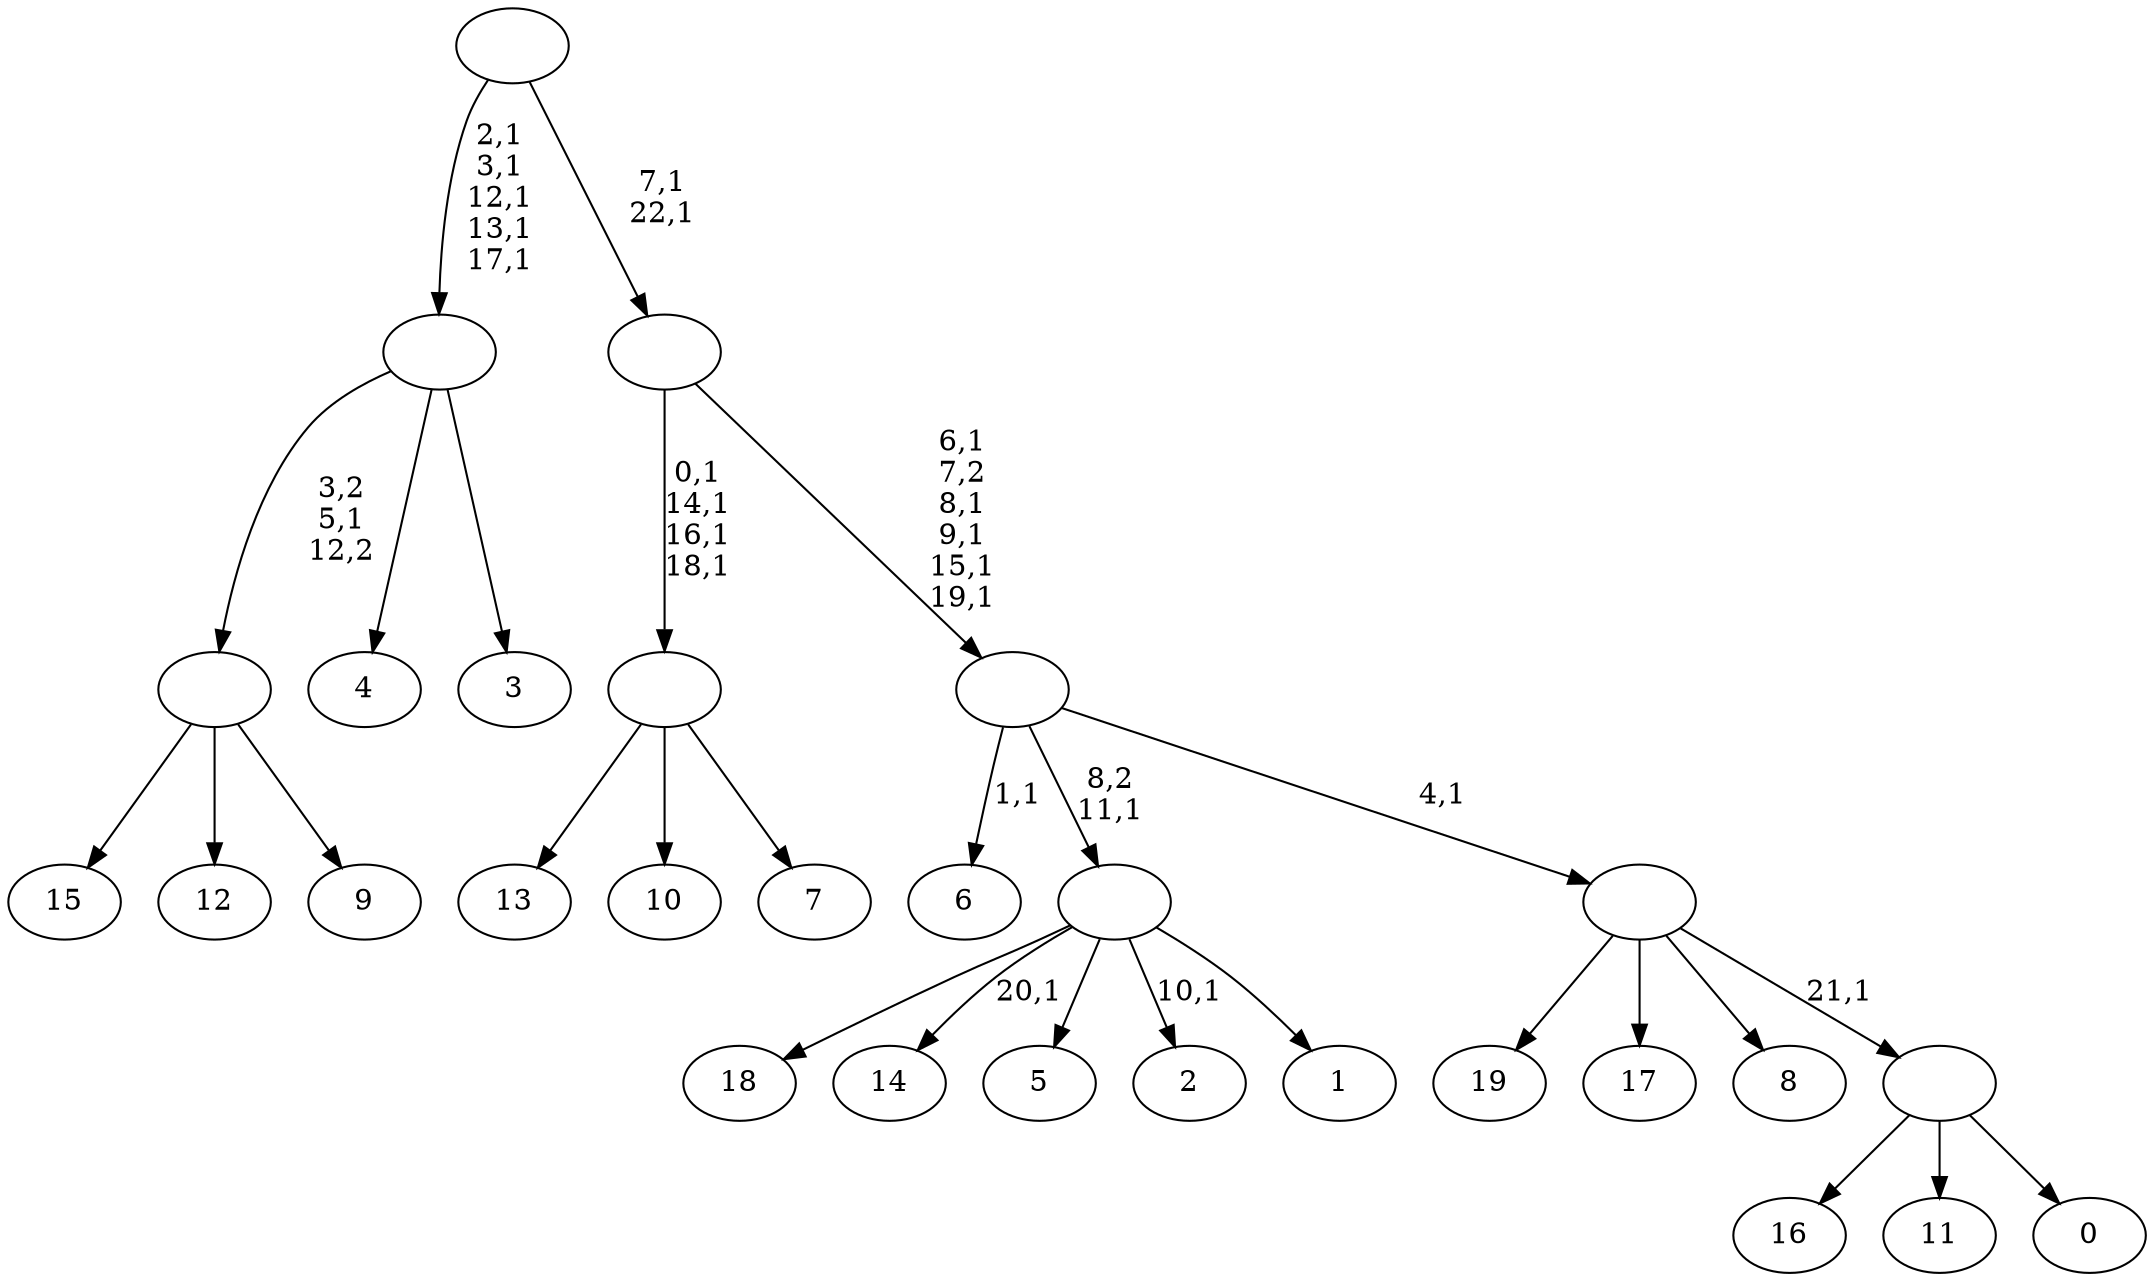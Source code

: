 digraph T {
	43 [label="19"]
	42 [label="18"]
	41 [label="17"]
	40 [label="16"]
	39 [label="15"]
	38 [label="14"]
	36 [label="13"]
	35 [label="12"]
	34 [label="11"]
	33 [label="10"]
	32 [label="9"]
	31 [label=""]
	30 [label="8"]
	29 [label="7"]
	28 [label=""]
	24 [label="6"]
	22 [label="5"]
	21 [label="4"]
	20 [label="3"]
	19 [label=""]
	14 [label="2"]
	12 [label="1"]
	11 [label=""]
	10 [label="0"]
	9 [label=""]
	8 [label=""]
	7 [label=""]
	2 [label=""]
	0 [label=""]
	31 -> 39 [label=""]
	31 -> 35 [label=""]
	31 -> 32 [label=""]
	28 -> 36 [label=""]
	28 -> 33 [label=""]
	28 -> 29 [label=""]
	19 -> 31 [label="3,2\n5,1\n12,2"]
	19 -> 21 [label=""]
	19 -> 20 [label=""]
	11 -> 14 [label="10,1"]
	11 -> 38 [label="20,1"]
	11 -> 42 [label=""]
	11 -> 22 [label=""]
	11 -> 12 [label=""]
	9 -> 40 [label=""]
	9 -> 34 [label=""]
	9 -> 10 [label=""]
	8 -> 43 [label=""]
	8 -> 41 [label=""]
	8 -> 30 [label=""]
	8 -> 9 [label="21,1"]
	7 -> 24 [label="1,1"]
	7 -> 11 [label="8,2\n11,1"]
	7 -> 8 [label="4,1"]
	2 -> 7 [label="6,1\n7,2\n8,1\n9,1\n15,1\n19,1"]
	2 -> 28 [label="0,1\n14,1\n16,1\n18,1"]
	0 -> 2 [label="7,1\n22,1"]
	0 -> 19 [label="2,1\n3,1\n12,1\n13,1\n17,1"]
}

